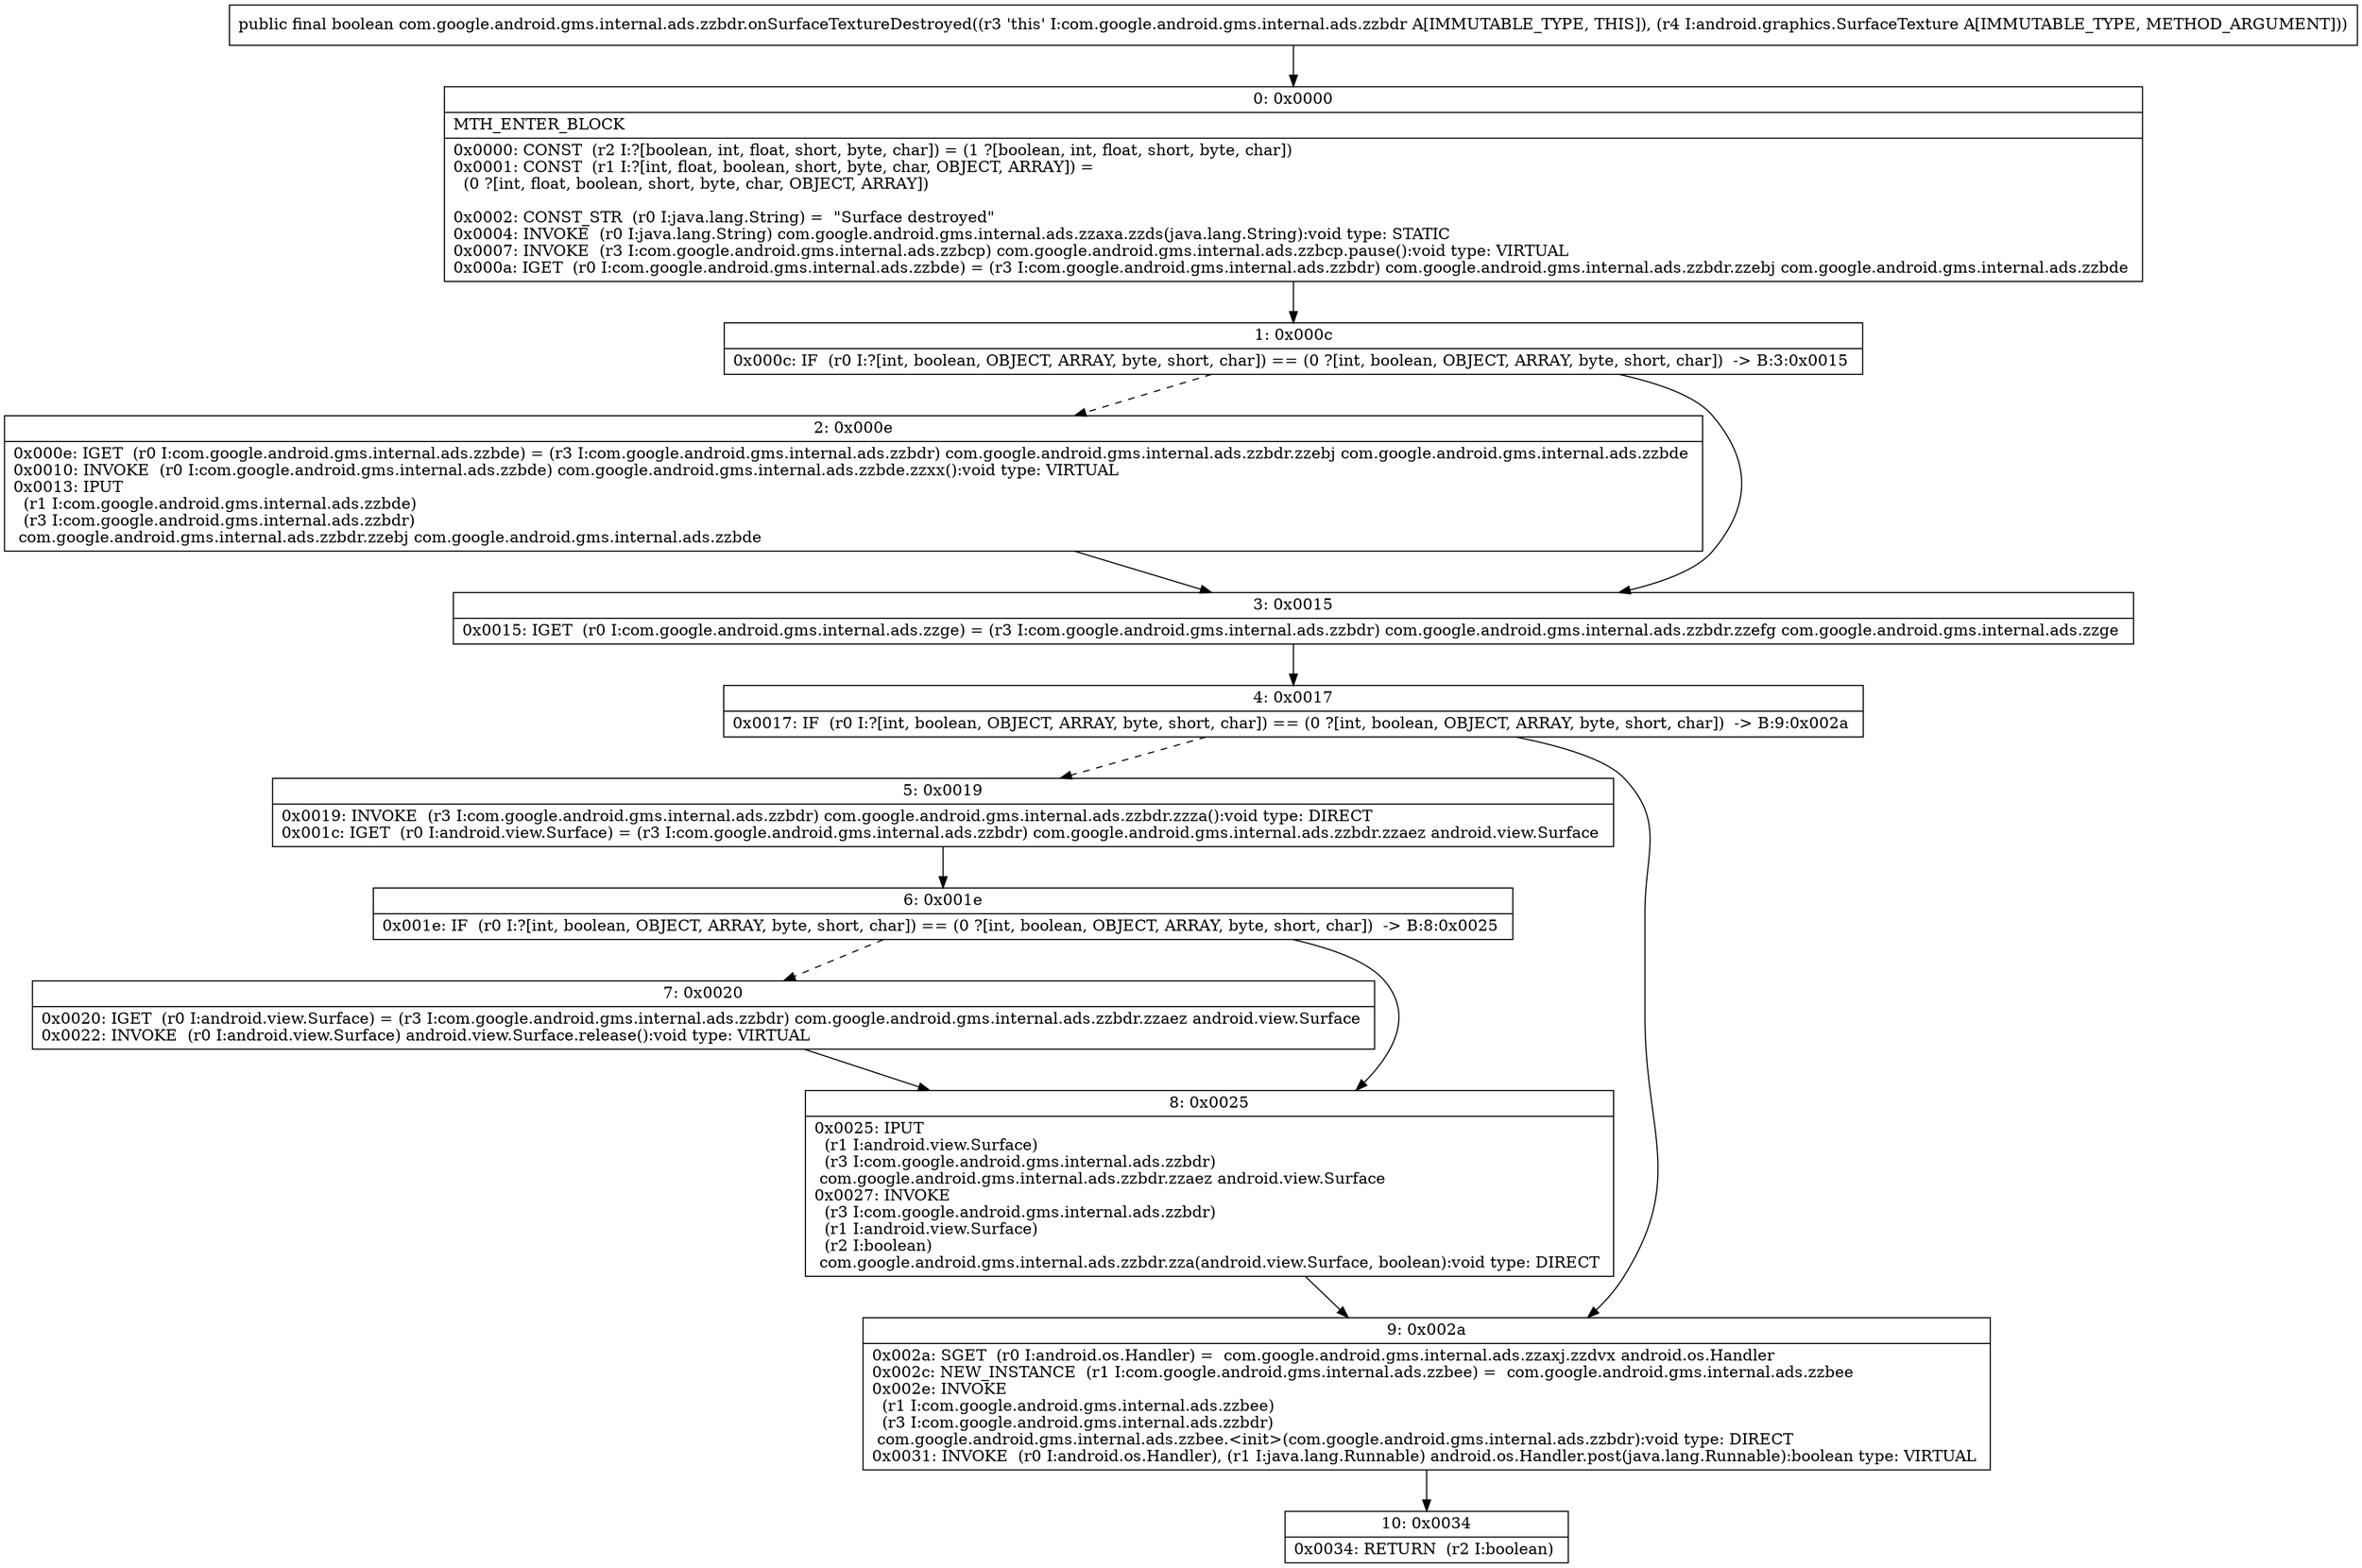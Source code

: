 digraph "CFG forcom.google.android.gms.internal.ads.zzbdr.onSurfaceTextureDestroyed(Landroid\/graphics\/SurfaceTexture;)Z" {
Node_0 [shape=record,label="{0\:\ 0x0000|MTH_ENTER_BLOCK\l|0x0000: CONST  (r2 I:?[boolean, int, float, short, byte, char]) = (1 ?[boolean, int, float, short, byte, char]) \l0x0001: CONST  (r1 I:?[int, float, boolean, short, byte, char, OBJECT, ARRAY]) = \l  (0 ?[int, float, boolean, short, byte, char, OBJECT, ARRAY])\l \l0x0002: CONST_STR  (r0 I:java.lang.String) =  \"Surface destroyed\" \l0x0004: INVOKE  (r0 I:java.lang.String) com.google.android.gms.internal.ads.zzaxa.zzds(java.lang.String):void type: STATIC \l0x0007: INVOKE  (r3 I:com.google.android.gms.internal.ads.zzbcp) com.google.android.gms.internal.ads.zzbcp.pause():void type: VIRTUAL \l0x000a: IGET  (r0 I:com.google.android.gms.internal.ads.zzbde) = (r3 I:com.google.android.gms.internal.ads.zzbdr) com.google.android.gms.internal.ads.zzbdr.zzebj com.google.android.gms.internal.ads.zzbde \l}"];
Node_1 [shape=record,label="{1\:\ 0x000c|0x000c: IF  (r0 I:?[int, boolean, OBJECT, ARRAY, byte, short, char]) == (0 ?[int, boolean, OBJECT, ARRAY, byte, short, char])  \-\> B:3:0x0015 \l}"];
Node_2 [shape=record,label="{2\:\ 0x000e|0x000e: IGET  (r0 I:com.google.android.gms.internal.ads.zzbde) = (r3 I:com.google.android.gms.internal.ads.zzbdr) com.google.android.gms.internal.ads.zzbdr.zzebj com.google.android.gms.internal.ads.zzbde \l0x0010: INVOKE  (r0 I:com.google.android.gms.internal.ads.zzbde) com.google.android.gms.internal.ads.zzbde.zzxx():void type: VIRTUAL \l0x0013: IPUT  \l  (r1 I:com.google.android.gms.internal.ads.zzbde)\l  (r3 I:com.google.android.gms.internal.ads.zzbdr)\l com.google.android.gms.internal.ads.zzbdr.zzebj com.google.android.gms.internal.ads.zzbde \l}"];
Node_3 [shape=record,label="{3\:\ 0x0015|0x0015: IGET  (r0 I:com.google.android.gms.internal.ads.zzge) = (r3 I:com.google.android.gms.internal.ads.zzbdr) com.google.android.gms.internal.ads.zzbdr.zzefg com.google.android.gms.internal.ads.zzge \l}"];
Node_4 [shape=record,label="{4\:\ 0x0017|0x0017: IF  (r0 I:?[int, boolean, OBJECT, ARRAY, byte, short, char]) == (0 ?[int, boolean, OBJECT, ARRAY, byte, short, char])  \-\> B:9:0x002a \l}"];
Node_5 [shape=record,label="{5\:\ 0x0019|0x0019: INVOKE  (r3 I:com.google.android.gms.internal.ads.zzbdr) com.google.android.gms.internal.ads.zzbdr.zzza():void type: DIRECT \l0x001c: IGET  (r0 I:android.view.Surface) = (r3 I:com.google.android.gms.internal.ads.zzbdr) com.google.android.gms.internal.ads.zzbdr.zzaez android.view.Surface \l}"];
Node_6 [shape=record,label="{6\:\ 0x001e|0x001e: IF  (r0 I:?[int, boolean, OBJECT, ARRAY, byte, short, char]) == (0 ?[int, boolean, OBJECT, ARRAY, byte, short, char])  \-\> B:8:0x0025 \l}"];
Node_7 [shape=record,label="{7\:\ 0x0020|0x0020: IGET  (r0 I:android.view.Surface) = (r3 I:com.google.android.gms.internal.ads.zzbdr) com.google.android.gms.internal.ads.zzbdr.zzaez android.view.Surface \l0x0022: INVOKE  (r0 I:android.view.Surface) android.view.Surface.release():void type: VIRTUAL \l}"];
Node_8 [shape=record,label="{8\:\ 0x0025|0x0025: IPUT  \l  (r1 I:android.view.Surface)\l  (r3 I:com.google.android.gms.internal.ads.zzbdr)\l com.google.android.gms.internal.ads.zzbdr.zzaez android.view.Surface \l0x0027: INVOKE  \l  (r3 I:com.google.android.gms.internal.ads.zzbdr)\l  (r1 I:android.view.Surface)\l  (r2 I:boolean)\l com.google.android.gms.internal.ads.zzbdr.zza(android.view.Surface, boolean):void type: DIRECT \l}"];
Node_9 [shape=record,label="{9\:\ 0x002a|0x002a: SGET  (r0 I:android.os.Handler) =  com.google.android.gms.internal.ads.zzaxj.zzdvx android.os.Handler \l0x002c: NEW_INSTANCE  (r1 I:com.google.android.gms.internal.ads.zzbee) =  com.google.android.gms.internal.ads.zzbee \l0x002e: INVOKE  \l  (r1 I:com.google.android.gms.internal.ads.zzbee)\l  (r3 I:com.google.android.gms.internal.ads.zzbdr)\l com.google.android.gms.internal.ads.zzbee.\<init\>(com.google.android.gms.internal.ads.zzbdr):void type: DIRECT \l0x0031: INVOKE  (r0 I:android.os.Handler), (r1 I:java.lang.Runnable) android.os.Handler.post(java.lang.Runnable):boolean type: VIRTUAL \l}"];
Node_10 [shape=record,label="{10\:\ 0x0034|0x0034: RETURN  (r2 I:boolean) \l}"];
MethodNode[shape=record,label="{public final boolean com.google.android.gms.internal.ads.zzbdr.onSurfaceTextureDestroyed((r3 'this' I:com.google.android.gms.internal.ads.zzbdr A[IMMUTABLE_TYPE, THIS]), (r4 I:android.graphics.SurfaceTexture A[IMMUTABLE_TYPE, METHOD_ARGUMENT])) }"];
MethodNode -> Node_0;
Node_0 -> Node_1;
Node_1 -> Node_2[style=dashed];
Node_1 -> Node_3;
Node_2 -> Node_3;
Node_3 -> Node_4;
Node_4 -> Node_5[style=dashed];
Node_4 -> Node_9;
Node_5 -> Node_6;
Node_6 -> Node_7[style=dashed];
Node_6 -> Node_8;
Node_7 -> Node_8;
Node_8 -> Node_9;
Node_9 -> Node_10;
}

